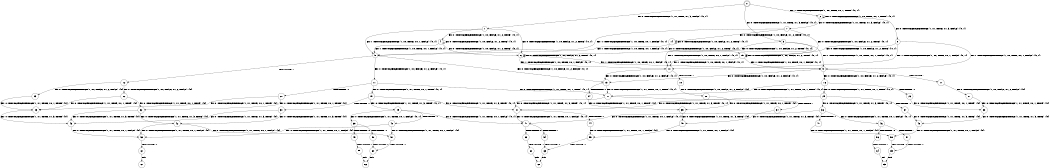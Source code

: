 digraph BCG {
size = "7, 10.5";
center = TRUE;
node [shape = circle];
0 [peripheries = 2];
0 -> 1 [label = "EX !0 !ATOMIC_EXCH_BRANCH (1, +1, TRUE, +1, 3, FALSE) !{0, 1}"];
0 -> 2 [label = "EX !1 !ATOMIC_EXCH_BRANCH (1, +0, TRUE, +0, 1, TRUE) !{0, 1}"];
0 -> 3 [label = "EX !0 !ATOMIC_EXCH_BRANCH (1, +1, TRUE, +1, 3, FALSE) !{0, 1}"];
1 -> 4 [label = "EX !0 !ATOMIC_EXCH_BRANCH (1, +0, FALSE, +1, 2, TRUE) !{0, 1}"];
1 -> 5 [label = "EX !1 !ATOMIC_EXCH_BRANCH (1, +0, TRUE, +0, 1, FALSE) !{0, 1}"];
1 -> 6 [label = "EX !0 !ATOMIC_EXCH_BRANCH (1, +0, FALSE, +1, 2, TRUE) !{0, 1}"];
2 -> 2 [label = "EX !1 !ATOMIC_EXCH_BRANCH (1, +0, TRUE, +0, 1, TRUE) !{0, 1}"];
2 -> 7 [label = "EX !0 !ATOMIC_EXCH_BRANCH (1, +1, TRUE, +1, 3, FALSE) !{0, 1}"];
2 -> 8 [label = "EX !0 !ATOMIC_EXCH_BRANCH (1, +1, TRUE, +1, 3, FALSE) !{0, 1}"];
3 -> 9 [label = "EX !1 !ATOMIC_EXCH_BRANCH (1, +0, TRUE, +0, 1, FALSE) !{0, 1}"];
3 -> 6 [label = "EX !0 !ATOMIC_EXCH_BRANCH (1, +0, FALSE, +1, 2, TRUE) !{0, 1}"];
3 -> 10 [label = "EX !1 !ATOMIC_EXCH_BRANCH (1, +0, TRUE, +0, 1, FALSE) !{0, 1}"];
4 -> 4 [label = "EX !0 !ATOMIC_EXCH_BRANCH (1, +0, FALSE, +1, 2, TRUE) !{0, 1}"];
4 -> 5 [label = "EX !1 !ATOMIC_EXCH_BRANCH (1, +0, TRUE, +0, 1, FALSE) !{0, 1}"];
4 -> 6 [label = "EX !0 !ATOMIC_EXCH_BRANCH (1, +0, FALSE, +1, 2, TRUE) !{0, 1}"];
5 -> 11 [label = "EX !0 !ATOMIC_EXCH_BRANCH (1, +0, FALSE, +1, 2, FALSE) !{0, 1}"];
5 -> 12 [label = "TERMINATE !1"];
5 -> 13 [label = "EX !0 !ATOMIC_EXCH_BRANCH (1, +0, FALSE, +1, 2, FALSE) !{0, 1}"];
6 -> 9 [label = "EX !1 !ATOMIC_EXCH_BRANCH (1, +0, TRUE, +0, 1, FALSE) !{0, 1}"];
6 -> 6 [label = "EX !0 !ATOMIC_EXCH_BRANCH (1, +0, FALSE, +1, 2, TRUE) !{0, 1}"];
6 -> 10 [label = "EX !1 !ATOMIC_EXCH_BRANCH (1, +0, TRUE, +0, 1, FALSE) !{0, 1}"];
7 -> 14 [label = "EX !0 !ATOMIC_EXCH_BRANCH (1, +0, FALSE, +1, 2, TRUE) !{0, 1}"];
7 -> 5 [label = "EX !1 !ATOMIC_EXCH_BRANCH (1, +0, TRUE, +0, 1, FALSE) !{0, 1}"];
7 -> 15 [label = "EX !0 !ATOMIC_EXCH_BRANCH (1, +0, FALSE, +1, 2, TRUE) !{0, 1}"];
8 -> 9 [label = "EX !1 !ATOMIC_EXCH_BRANCH (1, +0, TRUE, +0, 1, FALSE) !{0, 1}"];
8 -> 15 [label = "EX !0 !ATOMIC_EXCH_BRANCH (1, +0, FALSE, +1, 2, TRUE) !{0, 1}"];
8 -> 10 [label = "EX !1 !ATOMIC_EXCH_BRANCH (1, +0, TRUE, +0, 1, FALSE) !{0, 1}"];
9 -> 16 [label = "EX !0 !ATOMIC_EXCH_BRANCH (1, +0, FALSE, +1, 2, FALSE) !{0, 1}"];
9 -> 17 [label = "TERMINATE !1"];
9 -> 13 [label = "EX !0 !ATOMIC_EXCH_BRANCH (1, +0, FALSE, +1, 2, FALSE) !{0, 1}"];
10 -> 13 [label = "EX !0 !ATOMIC_EXCH_BRANCH (1, +0, FALSE, +1, 2, FALSE) !{0, 1}"];
10 -> 18 [label = "TERMINATE !1"];
11 -> 19 [label = "EX !0 !ATOMIC_EXCH_BRANCH (1, +1, TRUE, +0, 1, TRUE) !{0, 1}"];
11 -> 20 [label = "TERMINATE !1"];
11 -> 21 [label = "EX !0 !ATOMIC_EXCH_BRANCH (1, +1, TRUE, +0, 1, TRUE) !{0, 1}"];
12 -> 22 [label = "EX !0 !ATOMIC_EXCH_BRANCH (1, +0, FALSE, +1, 2, FALSE) !{0}"];
12 -> 23 [label = "EX !0 !ATOMIC_EXCH_BRANCH (1, +0, FALSE, +1, 2, FALSE) !{0}"];
13 -> 21 [label = "EX !0 !ATOMIC_EXCH_BRANCH (1, +1, TRUE, +0, 1, TRUE) !{0, 1}"];
13 -> 24 [label = "TERMINATE !1"];
14 -> 14 [label = "EX !0 !ATOMIC_EXCH_BRANCH (1, +0, FALSE, +1, 2, TRUE) !{0, 1}"];
14 -> 5 [label = "EX !1 !ATOMIC_EXCH_BRANCH (1, +0, TRUE, +0, 1, FALSE) !{0, 1}"];
14 -> 15 [label = "EX !0 !ATOMIC_EXCH_BRANCH (1, +0, FALSE, +1, 2, TRUE) !{0, 1}"];
15 -> 9 [label = "EX !1 !ATOMIC_EXCH_BRANCH (1, +0, TRUE, +0, 1, FALSE) !{0, 1}"];
15 -> 15 [label = "EX !0 !ATOMIC_EXCH_BRANCH (1, +0, FALSE, +1, 2, TRUE) !{0, 1}"];
15 -> 10 [label = "EX !1 !ATOMIC_EXCH_BRANCH (1, +0, TRUE, +0, 1, FALSE) !{0, 1}"];
16 -> 25 [label = "EX !0 !ATOMIC_EXCH_BRANCH (1, +1, TRUE, +0, 1, TRUE) !{0, 1}"];
16 -> 26 [label = "TERMINATE !1"];
16 -> 21 [label = "EX !0 !ATOMIC_EXCH_BRANCH (1, +1, TRUE, +0, 1, TRUE) !{0, 1}"];
17 -> 27 [label = "EX !0 !ATOMIC_EXCH_BRANCH (1, +0, FALSE, +1, 2, FALSE) !{0}"];
18 -> 28 [label = "EX !0 !ATOMIC_EXCH_BRANCH (1, +0, FALSE, +1, 2, FALSE) !{0}"];
19 -> 29 [label = "EX !0 !ATOMIC_EXCH_BRANCH (1, +1, TRUE, +1, 3, TRUE) !{0, 1}"];
19 -> 30 [label = "TERMINATE !1"];
19 -> 31 [label = "EX !0 !ATOMIC_EXCH_BRANCH (1, +1, TRUE, +1, 3, TRUE) !{0, 1}"];
20 -> 32 [label = "EX !0 !ATOMIC_EXCH_BRANCH (1, +1, TRUE, +0, 1, TRUE) !{0}"];
20 -> 33 [label = "EX !0 !ATOMIC_EXCH_BRANCH (1, +1, TRUE, +0, 1, TRUE) !{0}"];
21 -> 31 [label = "EX !0 !ATOMIC_EXCH_BRANCH (1, +1, TRUE, +1, 3, TRUE) !{0, 1}"];
21 -> 34 [label = "TERMINATE !1"];
22 -> 32 [label = "EX !0 !ATOMIC_EXCH_BRANCH (1, +1, TRUE, +0, 1, TRUE) !{0}"];
22 -> 33 [label = "EX !0 !ATOMIC_EXCH_BRANCH (1, +1, TRUE, +0, 1, TRUE) !{0}"];
23 -> 33 [label = "EX !0 !ATOMIC_EXCH_BRANCH (1, +1, TRUE, +0, 1, TRUE) !{0}"];
24 -> 35 [label = "EX !0 !ATOMIC_EXCH_BRANCH (1, +1, TRUE, +0, 1, TRUE) !{0}"];
25 -> 36 [label = "EX !0 !ATOMIC_EXCH_BRANCH (1, +1, TRUE, +1, 3, TRUE) !{0, 1}"];
25 -> 37 [label = "TERMINATE !1"];
25 -> 31 [label = "EX !0 !ATOMIC_EXCH_BRANCH (1, +1, TRUE, +1, 3, TRUE) !{0, 1}"];
26 -> 38 [label = "EX !0 !ATOMIC_EXCH_BRANCH (1, +1, TRUE, +0, 1, TRUE) !{0}"];
27 -> 38 [label = "EX !0 !ATOMIC_EXCH_BRANCH (1, +1, TRUE, +0, 1, TRUE) !{0}"];
28 -> 35 [label = "EX !0 !ATOMIC_EXCH_BRANCH (1, +1, TRUE, +0, 1, TRUE) !{0}"];
29 -> 39 [label = "EX !0 !ATOMIC_EXCH_BRANCH (1, +1, TRUE, +0, 1, FALSE) !{0, 1}"];
29 -> 40 [label = "TERMINATE !1"];
29 -> 41 [label = "EX !0 !ATOMIC_EXCH_BRANCH (1, +1, TRUE, +0, 1, FALSE) !{0, 1}"];
30 -> 42 [label = "EX !0 !ATOMIC_EXCH_BRANCH (1, +1, TRUE, +1, 3, TRUE) !{0}"];
30 -> 43 [label = "EX !0 !ATOMIC_EXCH_BRANCH (1, +1, TRUE, +1, 3, TRUE) !{0}"];
31 -> 41 [label = "EX !0 !ATOMIC_EXCH_BRANCH (1, +1, TRUE, +0, 1, FALSE) !{0, 1}"];
31 -> 44 [label = "TERMINATE !1"];
32 -> 42 [label = "EX !0 !ATOMIC_EXCH_BRANCH (1, +1, TRUE, +1, 3, TRUE) !{0}"];
32 -> 43 [label = "EX !0 !ATOMIC_EXCH_BRANCH (1, +1, TRUE, +1, 3, TRUE) !{0}"];
33 -> 43 [label = "EX !0 !ATOMIC_EXCH_BRANCH (1, +1, TRUE, +1, 3, TRUE) !{0}"];
34 -> 45 [label = "EX !0 !ATOMIC_EXCH_BRANCH (1, +1, TRUE, +1, 3, TRUE) !{0}"];
35 -> 45 [label = "EX !0 !ATOMIC_EXCH_BRANCH (1, +1, TRUE, +1, 3, TRUE) !{0}"];
36 -> 46 [label = "EX !0 !ATOMIC_EXCH_BRANCH (1, +1, TRUE, +0, 1, FALSE) !{0, 1}"];
36 -> 47 [label = "TERMINATE !1"];
36 -> 41 [label = "EX !0 !ATOMIC_EXCH_BRANCH (1, +1, TRUE, +0, 1, FALSE) !{0, 1}"];
37 -> 48 [label = "EX !0 !ATOMIC_EXCH_BRANCH (1, +1, TRUE, +1, 3, TRUE) !{0}"];
38 -> 48 [label = "EX !0 !ATOMIC_EXCH_BRANCH (1, +1, TRUE, +1, 3, TRUE) !{0}"];
39 -> 49 [label = "TERMINATE !0"];
39 -> 50 [label = "TERMINATE !1"];
40 -> 51 [label = "EX !0 !ATOMIC_EXCH_BRANCH (1, +1, TRUE, +0, 1, FALSE) !{0}"];
40 -> 52 [label = "EX !0 !ATOMIC_EXCH_BRANCH (1, +1, TRUE, +0, 1, FALSE) !{0}"];
41 -> 53 [label = "TERMINATE !0"];
41 -> 54 [label = "TERMINATE !1"];
42 -> 51 [label = "EX !0 !ATOMIC_EXCH_BRANCH (1, +1, TRUE, +0, 1, FALSE) !{0}"];
42 -> 52 [label = "EX !0 !ATOMIC_EXCH_BRANCH (1, +1, TRUE, +0, 1, FALSE) !{0}"];
43 -> 52 [label = "EX !0 !ATOMIC_EXCH_BRANCH (1, +1, TRUE, +0, 1, FALSE) !{0}"];
44 -> 55 [label = "EX !0 !ATOMIC_EXCH_BRANCH (1, +1, TRUE, +0, 1, FALSE) !{0}"];
45 -> 55 [label = "EX !0 !ATOMIC_EXCH_BRANCH (1, +1, TRUE, +0, 1, FALSE) !{0}"];
46 -> 56 [label = "TERMINATE !0"];
46 -> 57 [label = "TERMINATE !1"];
47 -> 58 [label = "EX !0 !ATOMIC_EXCH_BRANCH (1, +1, TRUE, +0, 1, FALSE) !{0}"];
48 -> 58 [label = "EX !0 !ATOMIC_EXCH_BRANCH (1, +1, TRUE, +0, 1, FALSE) !{0}"];
49 -> 59 [label = "TERMINATE !1"];
50 -> 60 [label = "TERMINATE !0"];
51 -> 60 [label = "TERMINATE !0"];
52 -> 61 [label = "TERMINATE !0"];
53 -> 62 [label = "TERMINATE !1"];
54 -> 63 [label = "TERMINATE !0"];
55 -> 63 [label = "TERMINATE !0"];
56 -> 64 [label = "TERMINATE !1"];
57 -> 65 [label = "TERMINATE !0"];
58 -> 65 [label = "TERMINATE !0"];
59 -> 66 [label = "exit"];
60 -> 66 [label = "exit"];
61 -> 67 [label = "exit"];
62 -> 68 [label = "exit"];
63 -> 68 [label = "exit"];
64 -> 69 [label = "exit"];
65 -> 69 [label = "exit"];
}
